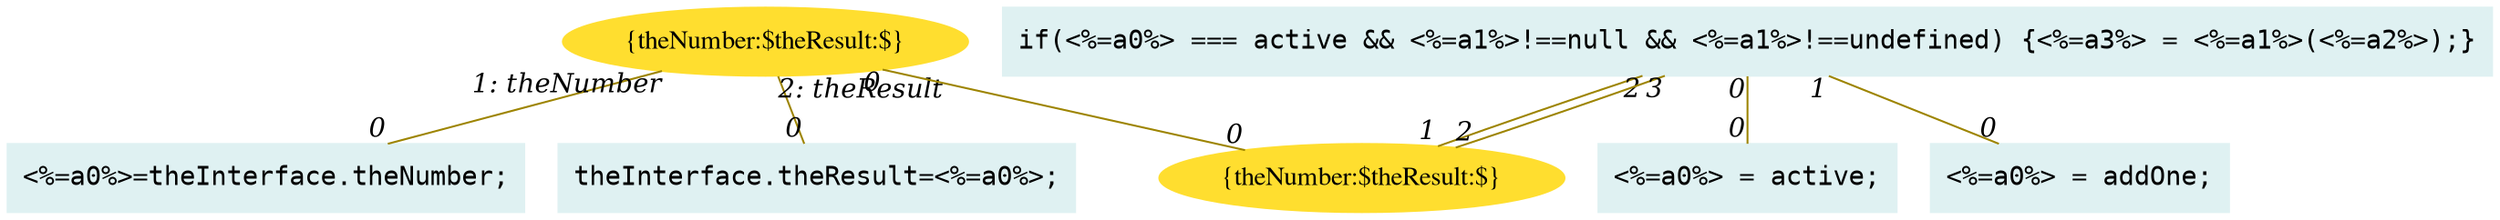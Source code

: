 digraph g{node_525 [shape="box", style="filled", color="#dff1f2", fontname="Courier", label="<%=a0%>=theInterface.theNumber;
" ]
node_527 [shape="box", style="filled", color="#dff1f2", fontname="Courier", label="theInterface.theResult=<%=a0%>;
" ]
node_529 [shape="ellipse", style="filled", color="#ffde2f", fontname="Times", label="{theNumber:$theResult:$}" ]
node_540 [shape="ellipse", style="filled", color="#ffde2f", fontname="Times", label="{theNumber:$theResult:$}" ]
node_557 [shape="box", style="filled", color="#dff1f2", fontname="Courier", label="<%=a0%> = active;
" ]
node_560 [shape="box", style="filled", color="#dff1f2", fontname="Courier", label="<%=a0%> = addOne;
" ]
node_562 [shape="box", style="filled", color="#dff1f2", fontname="Courier", label="if(<%=a0%> === active && <%=a1%>!==null && <%=a1%>!==undefined) {<%=a3%> = <%=a1%>(<%=a2%>);}
" ]
node_529 -> node_525 [dir=none, arrowHead=none, fontname="Times-Italic", arrowsize=1, color="#9d8400", label="",  headlabel="0", taillabel="1: theNumber" ]
node_529 -> node_527 [dir=none, arrowHead=none, fontname="Times-Italic", arrowsize=1, color="#9d8400", label="",  headlabel="0", taillabel="2: theResult" ]
node_529 -> node_540 [dir=none, arrowHead=none, fontname="Times-Italic", arrowsize=1, color="#9d8400", label="",  headlabel="0", taillabel="0" ]
node_562 -> node_557 [dir=none, arrowHead=none, fontname="Times-Italic", arrowsize=1, color="#9d8400", label="",  headlabel="0", taillabel="0" ]
node_562 -> node_560 [dir=none, arrowHead=none, fontname="Times-Italic", arrowsize=1, color="#9d8400", label="",  headlabel="0", taillabel="1" ]
node_562 -> node_540 [dir=none, arrowHead=none, fontname="Times-Italic", arrowsize=1, color="#9d8400", label="",  headlabel="1", taillabel="2" ]
node_562 -> node_540 [dir=none, arrowHead=none, fontname="Times-Italic", arrowsize=1, color="#9d8400", label="",  headlabel="2", taillabel="3" ]
}